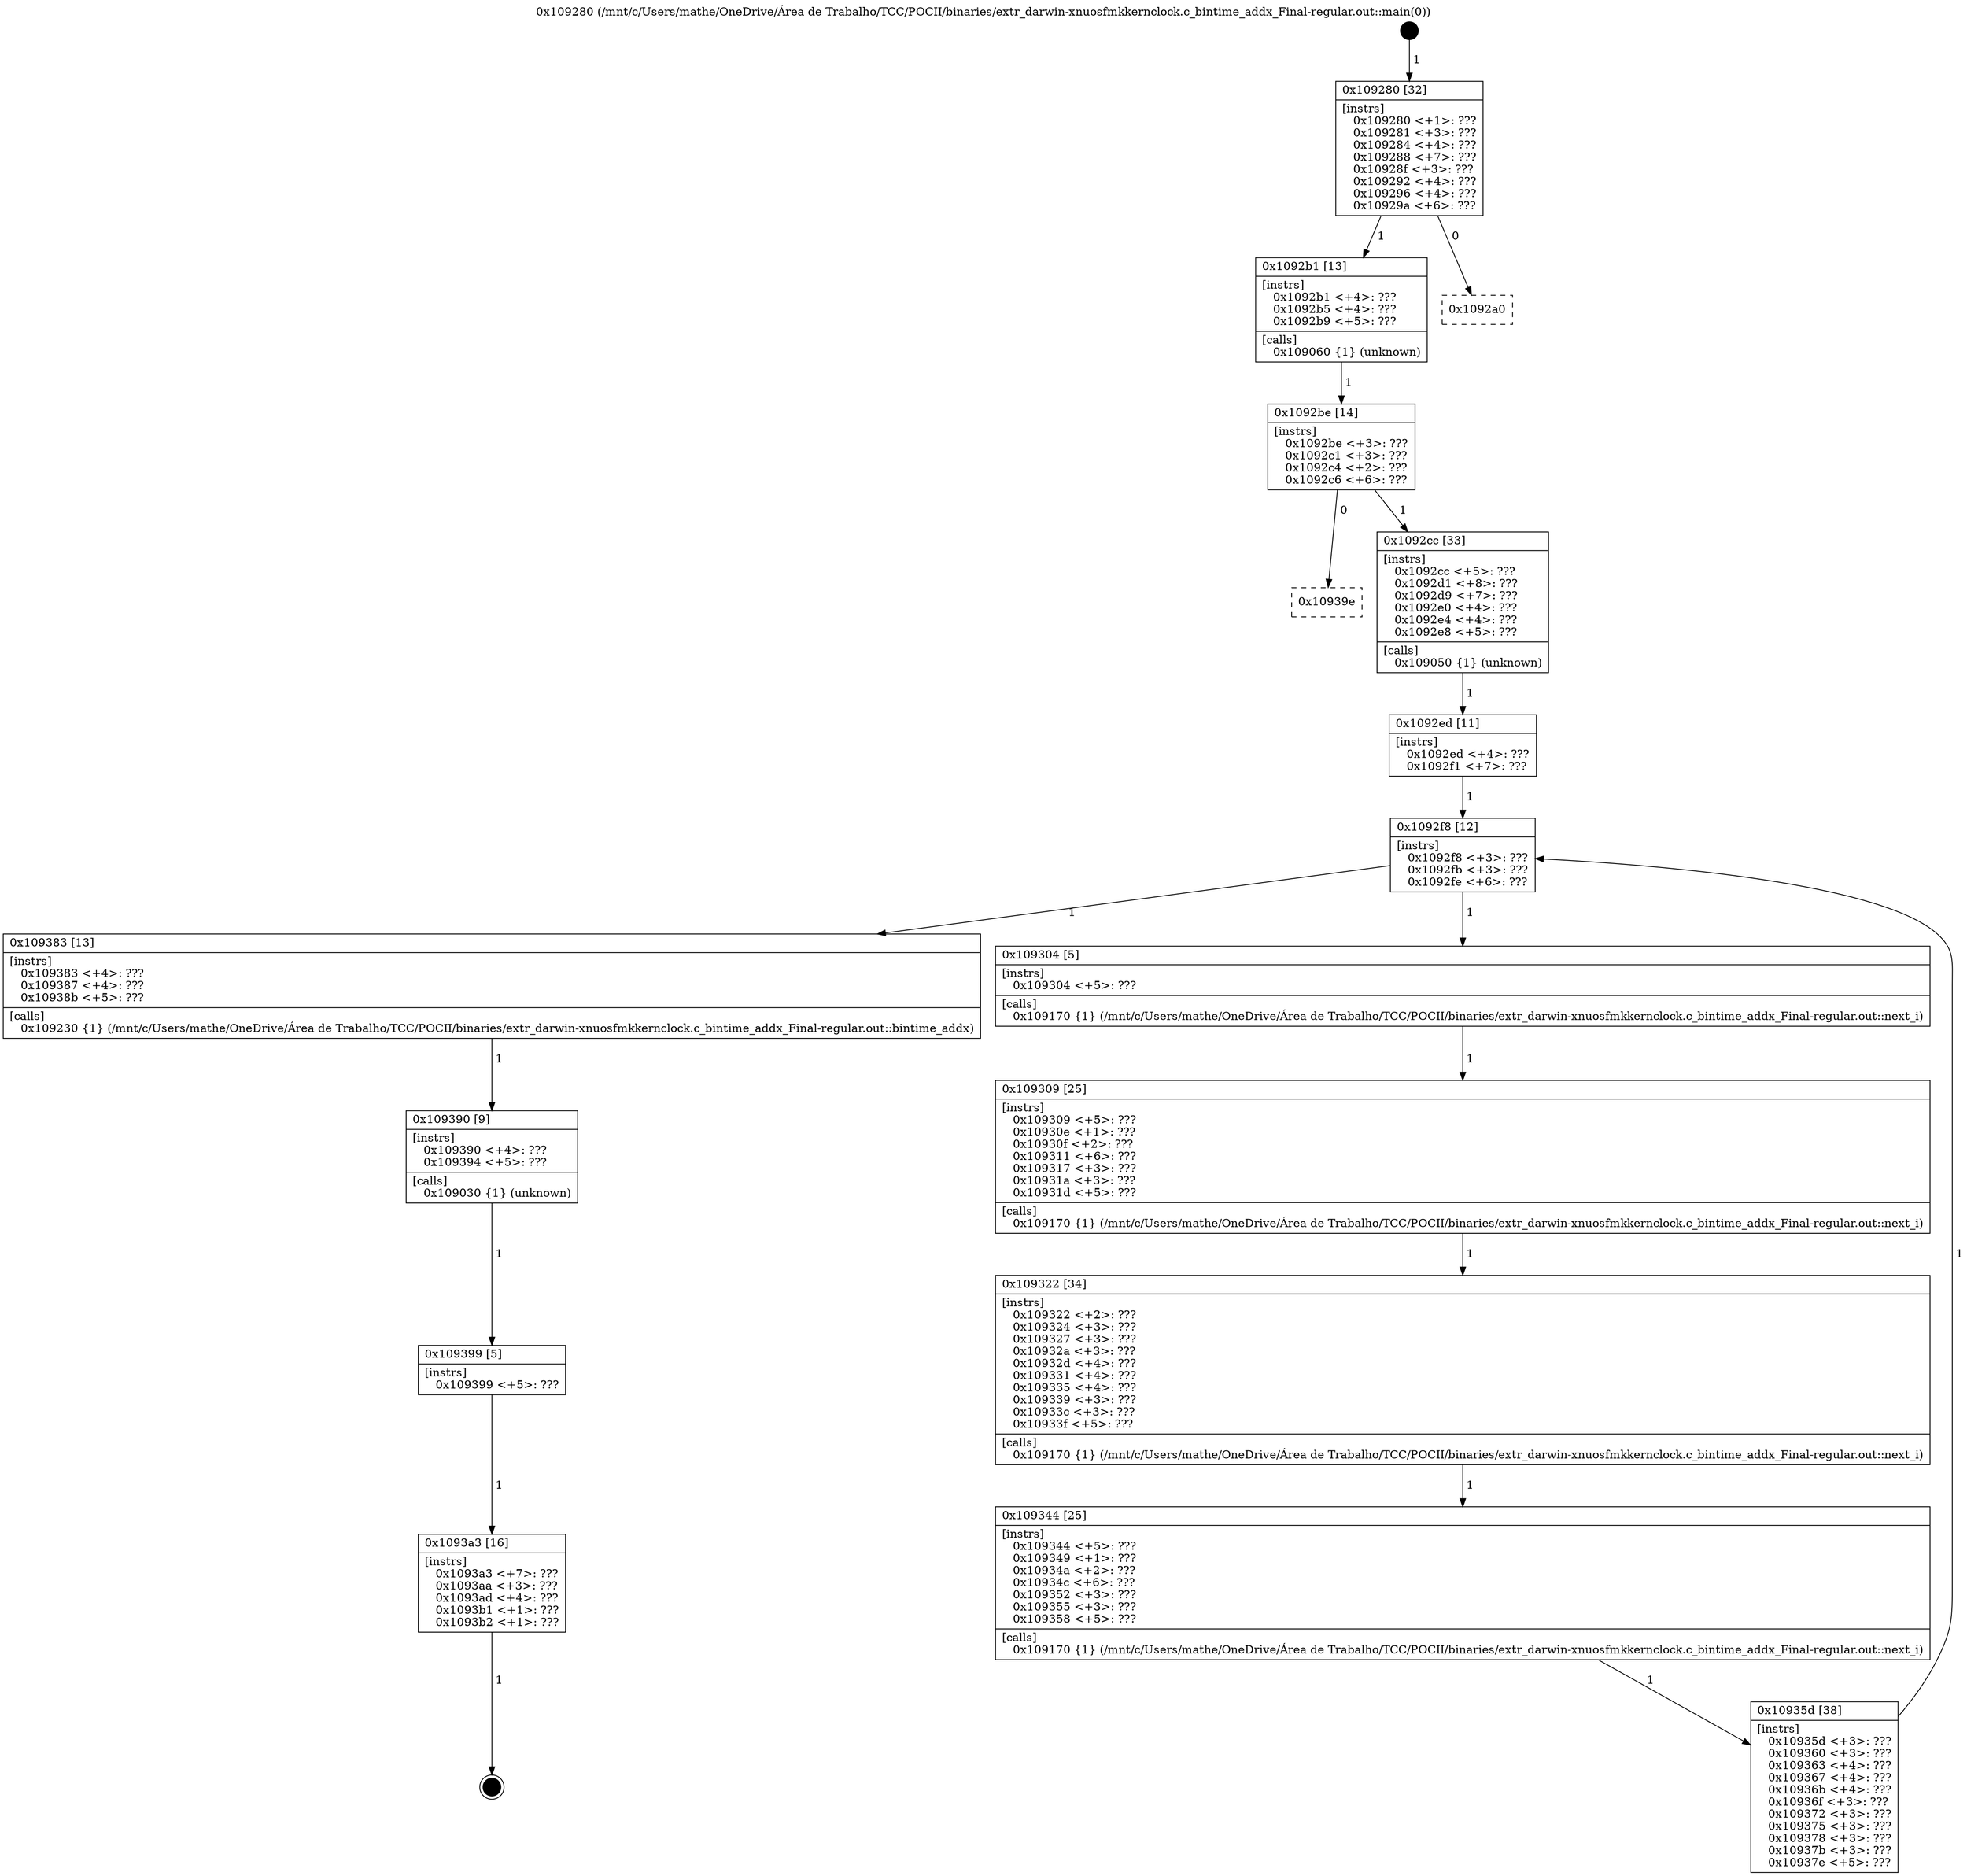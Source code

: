 digraph "0x109280" {
  label = "0x109280 (/mnt/c/Users/mathe/OneDrive/Área de Trabalho/TCC/POCII/binaries/extr_darwin-xnuosfmkkernclock.c_bintime_addx_Final-regular.out::main(0))"
  labelloc = "t"
  node[shape=record]

  Entry [label="",width=0.3,height=0.3,shape=circle,fillcolor=black,style=filled]
  "0x109280" [label="{
     0x109280 [32]\l
     | [instrs]\l
     &nbsp;&nbsp;0x109280 \<+1\>: ???\l
     &nbsp;&nbsp;0x109281 \<+3\>: ???\l
     &nbsp;&nbsp;0x109284 \<+4\>: ???\l
     &nbsp;&nbsp;0x109288 \<+7\>: ???\l
     &nbsp;&nbsp;0x10928f \<+3\>: ???\l
     &nbsp;&nbsp;0x109292 \<+4\>: ???\l
     &nbsp;&nbsp;0x109296 \<+4\>: ???\l
     &nbsp;&nbsp;0x10929a \<+6\>: ???\l
  }"]
  "0x1092b1" [label="{
     0x1092b1 [13]\l
     | [instrs]\l
     &nbsp;&nbsp;0x1092b1 \<+4\>: ???\l
     &nbsp;&nbsp;0x1092b5 \<+4\>: ???\l
     &nbsp;&nbsp;0x1092b9 \<+5\>: ???\l
     | [calls]\l
     &nbsp;&nbsp;0x109060 \{1\} (unknown)\l
  }"]
  "0x1092a0" [label="{
     0x1092a0\l
  }", style=dashed]
  "0x1092be" [label="{
     0x1092be [14]\l
     | [instrs]\l
     &nbsp;&nbsp;0x1092be \<+3\>: ???\l
     &nbsp;&nbsp;0x1092c1 \<+3\>: ???\l
     &nbsp;&nbsp;0x1092c4 \<+2\>: ???\l
     &nbsp;&nbsp;0x1092c6 \<+6\>: ???\l
  }"]
  "0x10939e" [label="{
     0x10939e\l
  }", style=dashed]
  "0x1092cc" [label="{
     0x1092cc [33]\l
     | [instrs]\l
     &nbsp;&nbsp;0x1092cc \<+5\>: ???\l
     &nbsp;&nbsp;0x1092d1 \<+8\>: ???\l
     &nbsp;&nbsp;0x1092d9 \<+7\>: ???\l
     &nbsp;&nbsp;0x1092e0 \<+4\>: ???\l
     &nbsp;&nbsp;0x1092e4 \<+4\>: ???\l
     &nbsp;&nbsp;0x1092e8 \<+5\>: ???\l
     | [calls]\l
     &nbsp;&nbsp;0x109050 \{1\} (unknown)\l
  }"]
  Exit [label="",width=0.3,height=0.3,shape=circle,fillcolor=black,style=filled,peripheries=2]
  "0x1092f8" [label="{
     0x1092f8 [12]\l
     | [instrs]\l
     &nbsp;&nbsp;0x1092f8 \<+3\>: ???\l
     &nbsp;&nbsp;0x1092fb \<+3\>: ???\l
     &nbsp;&nbsp;0x1092fe \<+6\>: ???\l
  }"]
  "0x109383" [label="{
     0x109383 [13]\l
     | [instrs]\l
     &nbsp;&nbsp;0x109383 \<+4\>: ???\l
     &nbsp;&nbsp;0x109387 \<+4\>: ???\l
     &nbsp;&nbsp;0x10938b \<+5\>: ???\l
     | [calls]\l
     &nbsp;&nbsp;0x109230 \{1\} (/mnt/c/Users/mathe/OneDrive/Área de Trabalho/TCC/POCII/binaries/extr_darwin-xnuosfmkkernclock.c_bintime_addx_Final-regular.out::bintime_addx)\l
  }"]
  "0x109304" [label="{
     0x109304 [5]\l
     | [instrs]\l
     &nbsp;&nbsp;0x109304 \<+5\>: ???\l
     | [calls]\l
     &nbsp;&nbsp;0x109170 \{1\} (/mnt/c/Users/mathe/OneDrive/Área de Trabalho/TCC/POCII/binaries/extr_darwin-xnuosfmkkernclock.c_bintime_addx_Final-regular.out::next_i)\l
  }"]
  "0x109309" [label="{
     0x109309 [25]\l
     | [instrs]\l
     &nbsp;&nbsp;0x109309 \<+5\>: ???\l
     &nbsp;&nbsp;0x10930e \<+1\>: ???\l
     &nbsp;&nbsp;0x10930f \<+2\>: ???\l
     &nbsp;&nbsp;0x109311 \<+6\>: ???\l
     &nbsp;&nbsp;0x109317 \<+3\>: ???\l
     &nbsp;&nbsp;0x10931a \<+3\>: ???\l
     &nbsp;&nbsp;0x10931d \<+5\>: ???\l
     | [calls]\l
     &nbsp;&nbsp;0x109170 \{1\} (/mnt/c/Users/mathe/OneDrive/Área de Trabalho/TCC/POCII/binaries/extr_darwin-xnuosfmkkernclock.c_bintime_addx_Final-regular.out::next_i)\l
  }"]
  "0x109322" [label="{
     0x109322 [34]\l
     | [instrs]\l
     &nbsp;&nbsp;0x109322 \<+2\>: ???\l
     &nbsp;&nbsp;0x109324 \<+3\>: ???\l
     &nbsp;&nbsp;0x109327 \<+3\>: ???\l
     &nbsp;&nbsp;0x10932a \<+3\>: ???\l
     &nbsp;&nbsp;0x10932d \<+4\>: ???\l
     &nbsp;&nbsp;0x109331 \<+4\>: ???\l
     &nbsp;&nbsp;0x109335 \<+4\>: ???\l
     &nbsp;&nbsp;0x109339 \<+3\>: ???\l
     &nbsp;&nbsp;0x10933c \<+3\>: ???\l
     &nbsp;&nbsp;0x10933f \<+5\>: ???\l
     | [calls]\l
     &nbsp;&nbsp;0x109170 \{1\} (/mnt/c/Users/mathe/OneDrive/Área de Trabalho/TCC/POCII/binaries/extr_darwin-xnuosfmkkernclock.c_bintime_addx_Final-regular.out::next_i)\l
  }"]
  "0x109344" [label="{
     0x109344 [25]\l
     | [instrs]\l
     &nbsp;&nbsp;0x109344 \<+5\>: ???\l
     &nbsp;&nbsp;0x109349 \<+1\>: ???\l
     &nbsp;&nbsp;0x10934a \<+2\>: ???\l
     &nbsp;&nbsp;0x10934c \<+6\>: ???\l
     &nbsp;&nbsp;0x109352 \<+3\>: ???\l
     &nbsp;&nbsp;0x109355 \<+3\>: ???\l
     &nbsp;&nbsp;0x109358 \<+5\>: ???\l
     | [calls]\l
     &nbsp;&nbsp;0x109170 \{1\} (/mnt/c/Users/mathe/OneDrive/Área de Trabalho/TCC/POCII/binaries/extr_darwin-xnuosfmkkernclock.c_bintime_addx_Final-regular.out::next_i)\l
  }"]
  "0x10935d" [label="{
     0x10935d [38]\l
     | [instrs]\l
     &nbsp;&nbsp;0x10935d \<+3\>: ???\l
     &nbsp;&nbsp;0x109360 \<+3\>: ???\l
     &nbsp;&nbsp;0x109363 \<+4\>: ???\l
     &nbsp;&nbsp;0x109367 \<+4\>: ???\l
     &nbsp;&nbsp;0x10936b \<+4\>: ???\l
     &nbsp;&nbsp;0x10936f \<+3\>: ???\l
     &nbsp;&nbsp;0x109372 \<+3\>: ???\l
     &nbsp;&nbsp;0x109375 \<+3\>: ???\l
     &nbsp;&nbsp;0x109378 \<+3\>: ???\l
     &nbsp;&nbsp;0x10937b \<+3\>: ???\l
     &nbsp;&nbsp;0x10937e \<+5\>: ???\l
  }"]
  "0x1092ed" [label="{
     0x1092ed [11]\l
     | [instrs]\l
     &nbsp;&nbsp;0x1092ed \<+4\>: ???\l
     &nbsp;&nbsp;0x1092f1 \<+7\>: ???\l
  }"]
  "0x109390" [label="{
     0x109390 [9]\l
     | [instrs]\l
     &nbsp;&nbsp;0x109390 \<+4\>: ???\l
     &nbsp;&nbsp;0x109394 \<+5\>: ???\l
     | [calls]\l
     &nbsp;&nbsp;0x109030 \{1\} (unknown)\l
  }"]
  "0x109399" [label="{
     0x109399 [5]\l
     | [instrs]\l
     &nbsp;&nbsp;0x109399 \<+5\>: ???\l
  }"]
  "0x1093a3" [label="{
     0x1093a3 [16]\l
     | [instrs]\l
     &nbsp;&nbsp;0x1093a3 \<+7\>: ???\l
     &nbsp;&nbsp;0x1093aa \<+3\>: ???\l
     &nbsp;&nbsp;0x1093ad \<+4\>: ???\l
     &nbsp;&nbsp;0x1093b1 \<+1\>: ???\l
     &nbsp;&nbsp;0x1093b2 \<+1\>: ???\l
  }"]
  Entry -> "0x109280" [label=" 1"]
  "0x109280" -> "0x1092b1" [label=" 1"]
  "0x109280" -> "0x1092a0" [label=" 0"]
  "0x1092b1" -> "0x1092be" [label=" 1"]
  "0x1092be" -> "0x10939e" [label=" 0"]
  "0x1092be" -> "0x1092cc" [label=" 1"]
  "0x1093a3" -> Exit [label=" 1"]
  "0x1092cc" -> "0x1092ed" [label=" 1"]
  "0x1092f8" -> "0x109383" [label=" 1"]
  "0x1092f8" -> "0x109304" [label=" 1"]
  "0x109304" -> "0x109309" [label=" 1"]
  "0x109309" -> "0x109322" [label=" 1"]
  "0x109322" -> "0x109344" [label=" 1"]
  "0x109344" -> "0x10935d" [label=" 1"]
  "0x1092ed" -> "0x1092f8" [label=" 1"]
  "0x10935d" -> "0x1092f8" [label=" 1"]
  "0x109383" -> "0x109390" [label=" 1"]
  "0x109390" -> "0x109399" [label=" 1"]
  "0x109399" -> "0x1093a3" [label=" 1"]
}
